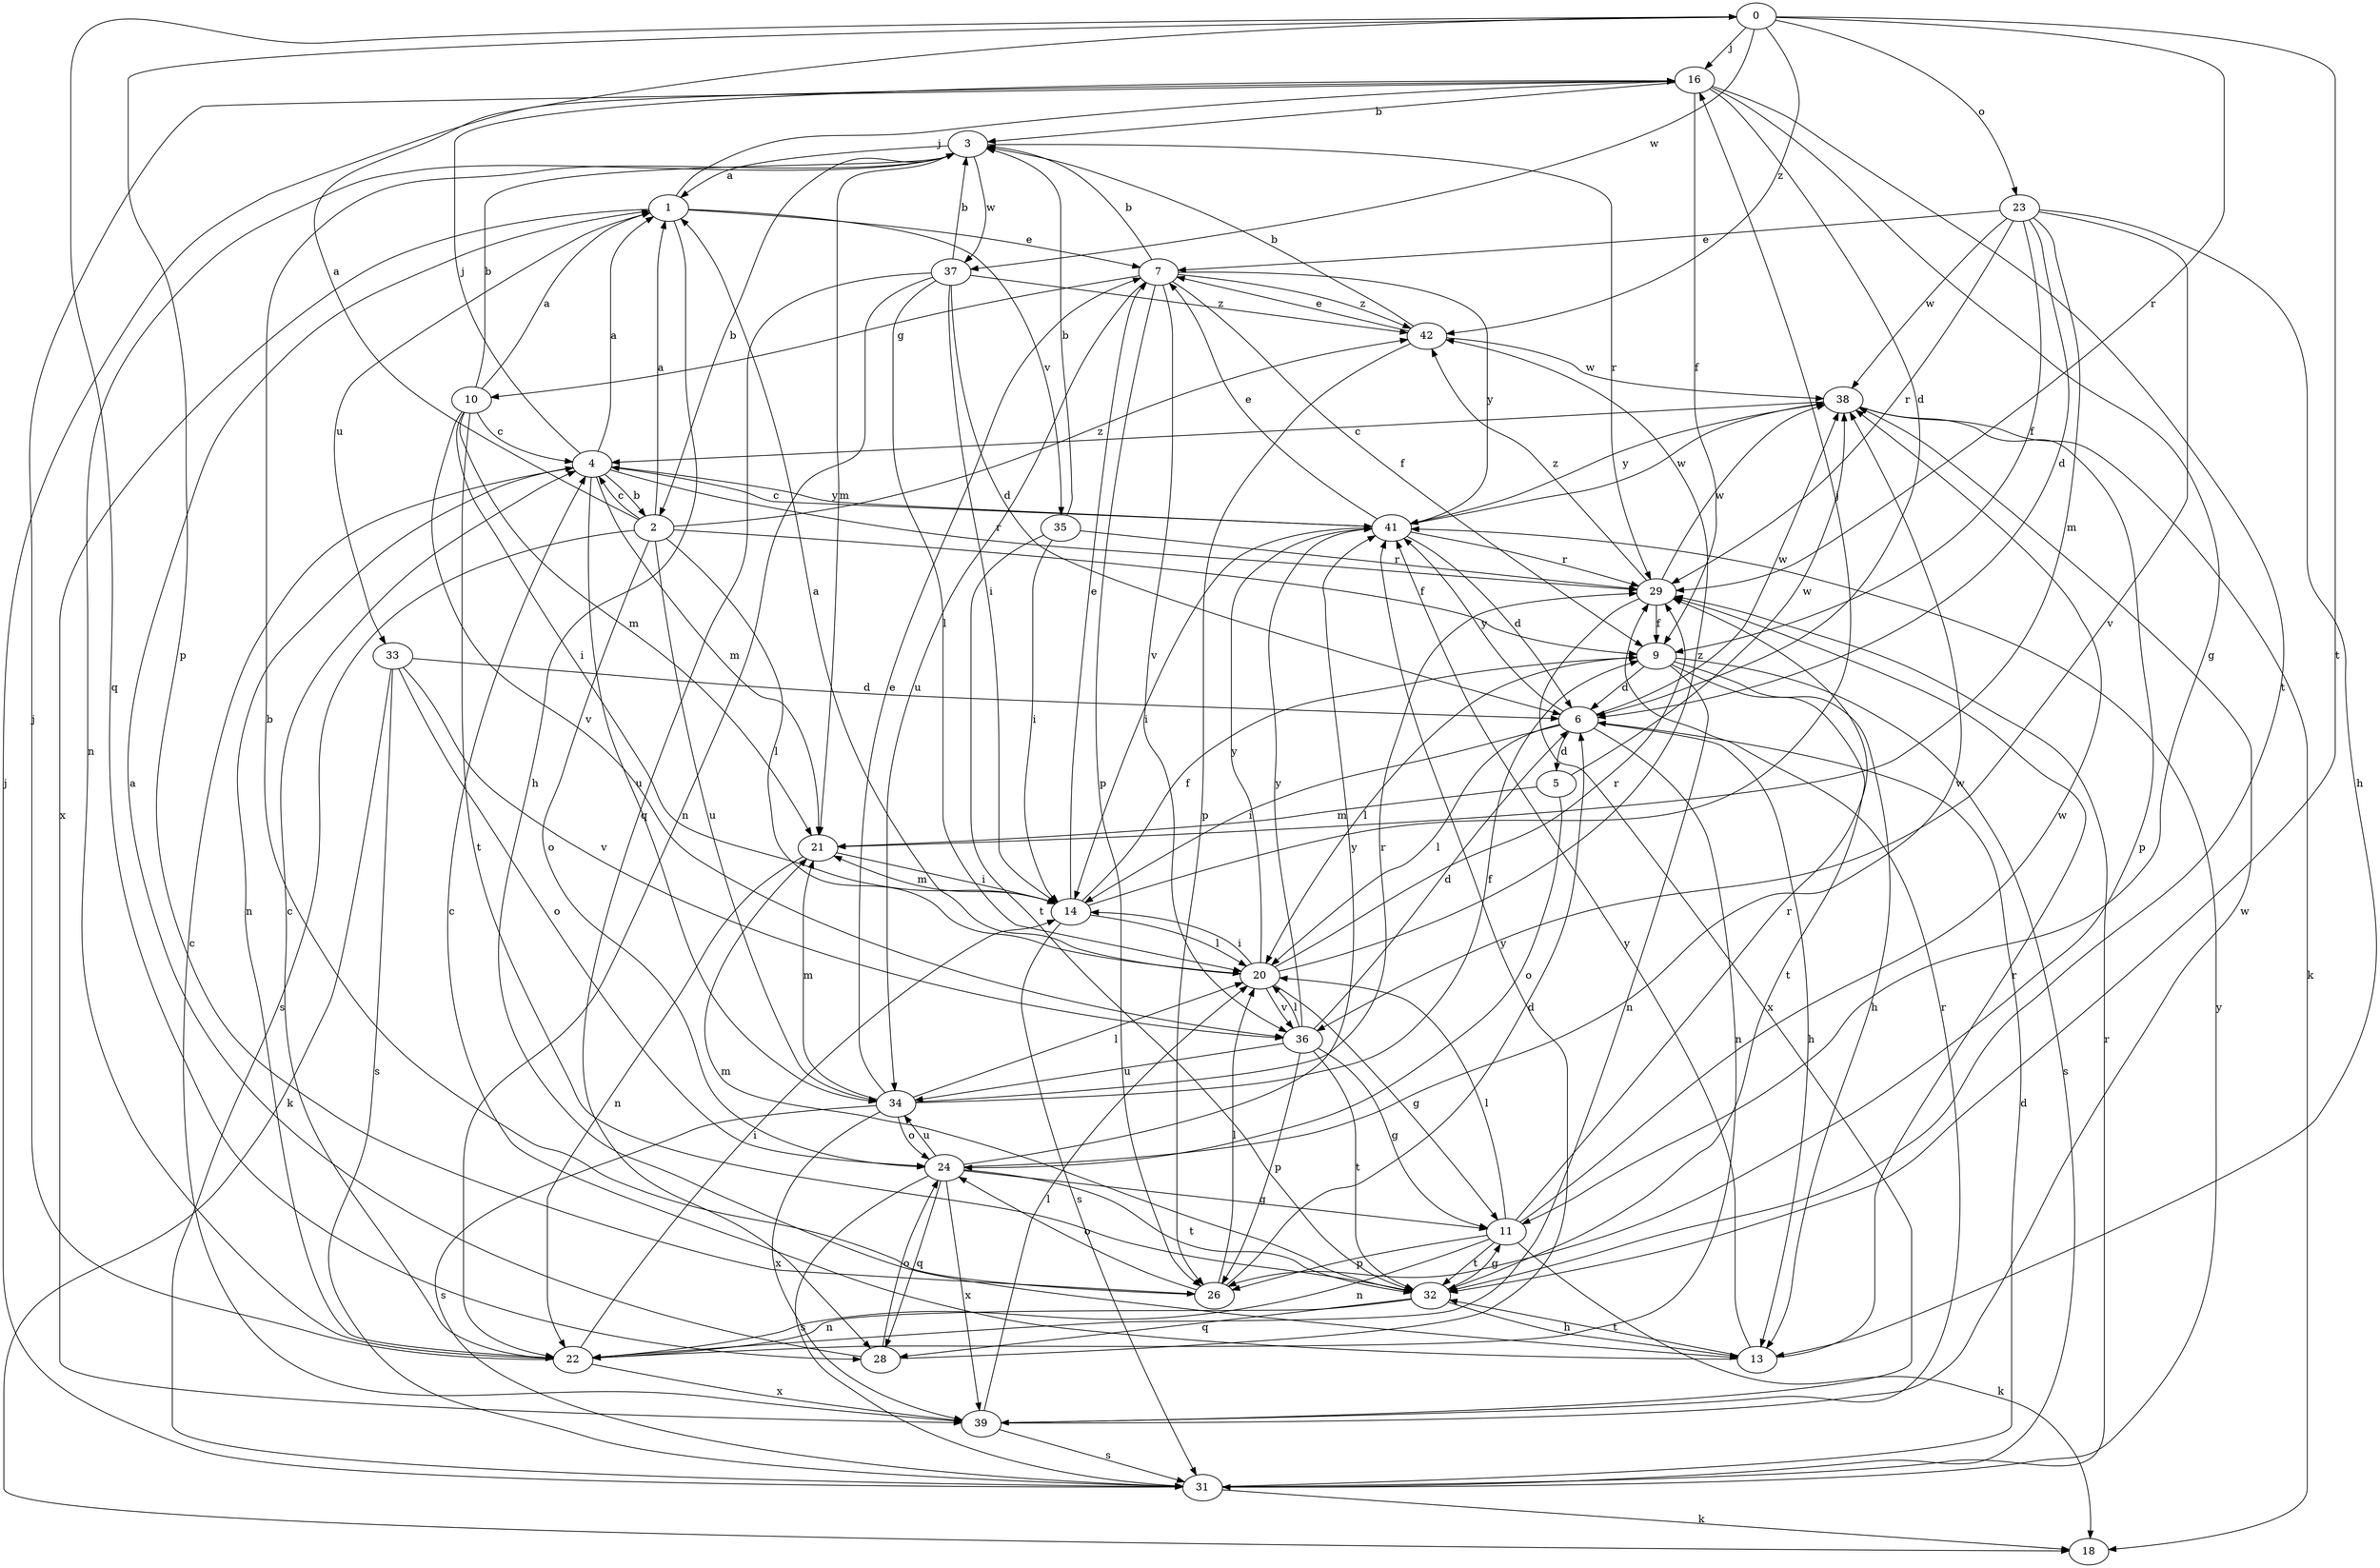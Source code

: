 strict digraph  {
0;
1;
2;
3;
4;
5;
6;
7;
9;
10;
11;
13;
14;
16;
18;
20;
21;
22;
23;
24;
26;
28;
29;
31;
32;
33;
34;
35;
36;
37;
38;
39;
41;
42;
0 -> 16  [label=j];
0 -> 23  [label=o];
0 -> 26  [label=p];
0 -> 28  [label=q];
0 -> 29  [label=r];
0 -> 32  [label=t];
0 -> 37  [label=w];
0 -> 42  [label=z];
1 -> 7  [label=e];
1 -> 13  [label=h];
1 -> 16  [label=j];
1 -> 33  [label=u];
1 -> 35  [label=v];
1 -> 39  [label=x];
2 -> 0  [label=a];
2 -> 1  [label=a];
2 -> 4  [label=c];
2 -> 9  [label=f];
2 -> 20  [label=l];
2 -> 24  [label=o];
2 -> 31  [label=s];
2 -> 34  [label=u];
2 -> 42  [label=z];
3 -> 1  [label=a];
3 -> 2  [label=b];
3 -> 21  [label=m];
3 -> 22  [label=n];
3 -> 29  [label=r];
3 -> 37  [label=w];
4 -> 1  [label=a];
4 -> 2  [label=b];
4 -> 16  [label=j];
4 -> 21  [label=m];
4 -> 22  [label=n];
4 -> 29  [label=r];
4 -> 34  [label=u];
4 -> 41  [label=y];
5 -> 21  [label=m];
5 -> 24  [label=o];
5 -> 38  [label=w];
6 -> 5  [label=d];
6 -> 13  [label=h];
6 -> 14  [label=i];
6 -> 20  [label=l];
6 -> 22  [label=n];
6 -> 38  [label=w];
6 -> 41  [label=y];
7 -> 3  [label=b];
7 -> 9  [label=f];
7 -> 10  [label=g];
7 -> 26  [label=p];
7 -> 34  [label=u];
7 -> 36  [label=v];
7 -> 41  [label=y];
7 -> 42  [label=z];
9 -> 6  [label=d];
9 -> 13  [label=h];
9 -> 20  [label=l];
9 -> 22  [label=n];
9 -> 31  [label=s];
9 -> 32  [label=t];
10 -> 1  [label=a];
10 -> 3  [label=b];
10 -> 4  [label=c];
10 -> 14  [label=i];
10 -> 21  [label=m];
10 -> 32  [label=t];
10 -> 36  [label=v];
11 -> 18  [label=k];
11 -> 20  [label=l];
11 -> 22  [label=n];
11 -> 26  [label=p];
11 -> 29  [label=r];
11 -> 32  [label=t];
11 -> 38  [label=w];
13 -> 4  [label=c];
13 -> 29  [label=r];
13 -> 32  [label=t];
13 -> 41  [label=y];
14 -> 7  [label=e];
14 -> 9  [label=f];
14 -> 16  [label=j];
14 -> 20  [label=l];
14 -> 21  [label=m];
14 -> 31  [label=s];
16 -> 3  [label=b];
16 -> 6  [label=d];
16 -> 9  [label=f];
16 -> 11  [label=g];
16 -> 32  [label=t];
20 -> 1  [label=a];
20 -> 11  [label=g];
20 -> 14  [label=i];
20 -> 29  [label=r];
20 -> 36  [label=v];
20 -> 41  [label=y];
20 -> 42  [label=z];
21 -> 14  [label=i];
21 -> 22  [label=n];
22 -> 4  [label=c];
22 -> 14  [label=i];
22 -> 16  [label=j];
22 -> 39  [label=x];
23 -> 6  [label=d];
23 -> 7  [label=e];
23 -> 9  [label=f];
23 -> 13  [label=h];
23 -> 21  [label=m];
23 -> 29  [label=r];
23 -> 36  [label=v];
23 -> 38  [label=w];
24 -> 11  [label=g];
24 -> 28  [label=q];
24 -> 31  [label=s];
24 -> 32  [label=t];
24 -> 34  [label=u];
24 -> 38  [label=w];
24 -> 39  [label=x];
24 -> 41  [label=y];
26 -> 3  [label=b];
26 -> 6  [label=d];
26 -> 20  [label=l];
26 -> 24  [label=o];
28 -> 1  [label=a];
28 -> 24  [label=o];
28 -> 41  [label=y];
29 -> 9  [label=f];
29 -> 38  [label=w];
29 -> 39  [label=x];
29 -> 42  [label=z];
31 -> 6  [label=d];
31 -> 16  [label=j];
31 -> 18  [label=k];
31 -> 29  [label=r];
31 -> 41  [label=y];
32 -> 11  [label=g];
32 -> 13  [label=h];
32 -> 21  [label=m];
32 -> 22  [label=n];
32 -> 28  [label=q];
33 -> 6  [label=d];
33 -> 18  [label=k];
33 -> 24  [label=o];
33 -> 31  [label=s];
33 -> 36  [label=v];
34 -> 7  [label=e];
34 -> 9  [label=f];
34 -> 20  [label=l];
34 -> 21  [label=m];
34 -> 24  [label=o];
34 -> 29  [label=r];
34 -> 31  [label=s];
34 -> 39  [label=x];
35 -> 3  [label=b];
35 -> 14  [label=i];
35 -> 29  [label=r];
35 -> 32  [label=t];
36 -> 6  [label=d];
36 -> 11  [label=g];
36 -> 20  [label=l];
36 -> 26  [label=p];
36 -> 32  [label=t];
36 -> 34  [label=u];
36 -> 41  [label=y];
37 -> 3  [label=b];
37 -> 6  [label=d];
37 -> 14  [label=i];
37 -> 20  [label=l];
37 -> 22  [label=n];
37 -> 28  [label=q];
37 -> 42  [label=z];
38 -> 4  [label=c];
38 -> 18  [label=k];
38 -> 26  [label=p];
38 -> 41  [label=y];
39 -> 4  [label=c];
39 -> 20  [label=l];
39 -> 29  [label=r];
39 -> 31  [label=s];
39 -> 38  [label=w];
41 -> 4  [label=c];
41 -> 6  [label=d];
41 -> 7  [label=e];
41 -> 14  [label=i];
41 -> 29  [label=r];
41 -> 38  [label=w];
42 -> 3  [label=b];
42 -> 7  [label=e];
42 -> 26  [label=p];
42 -> 38  [label=w];
}
